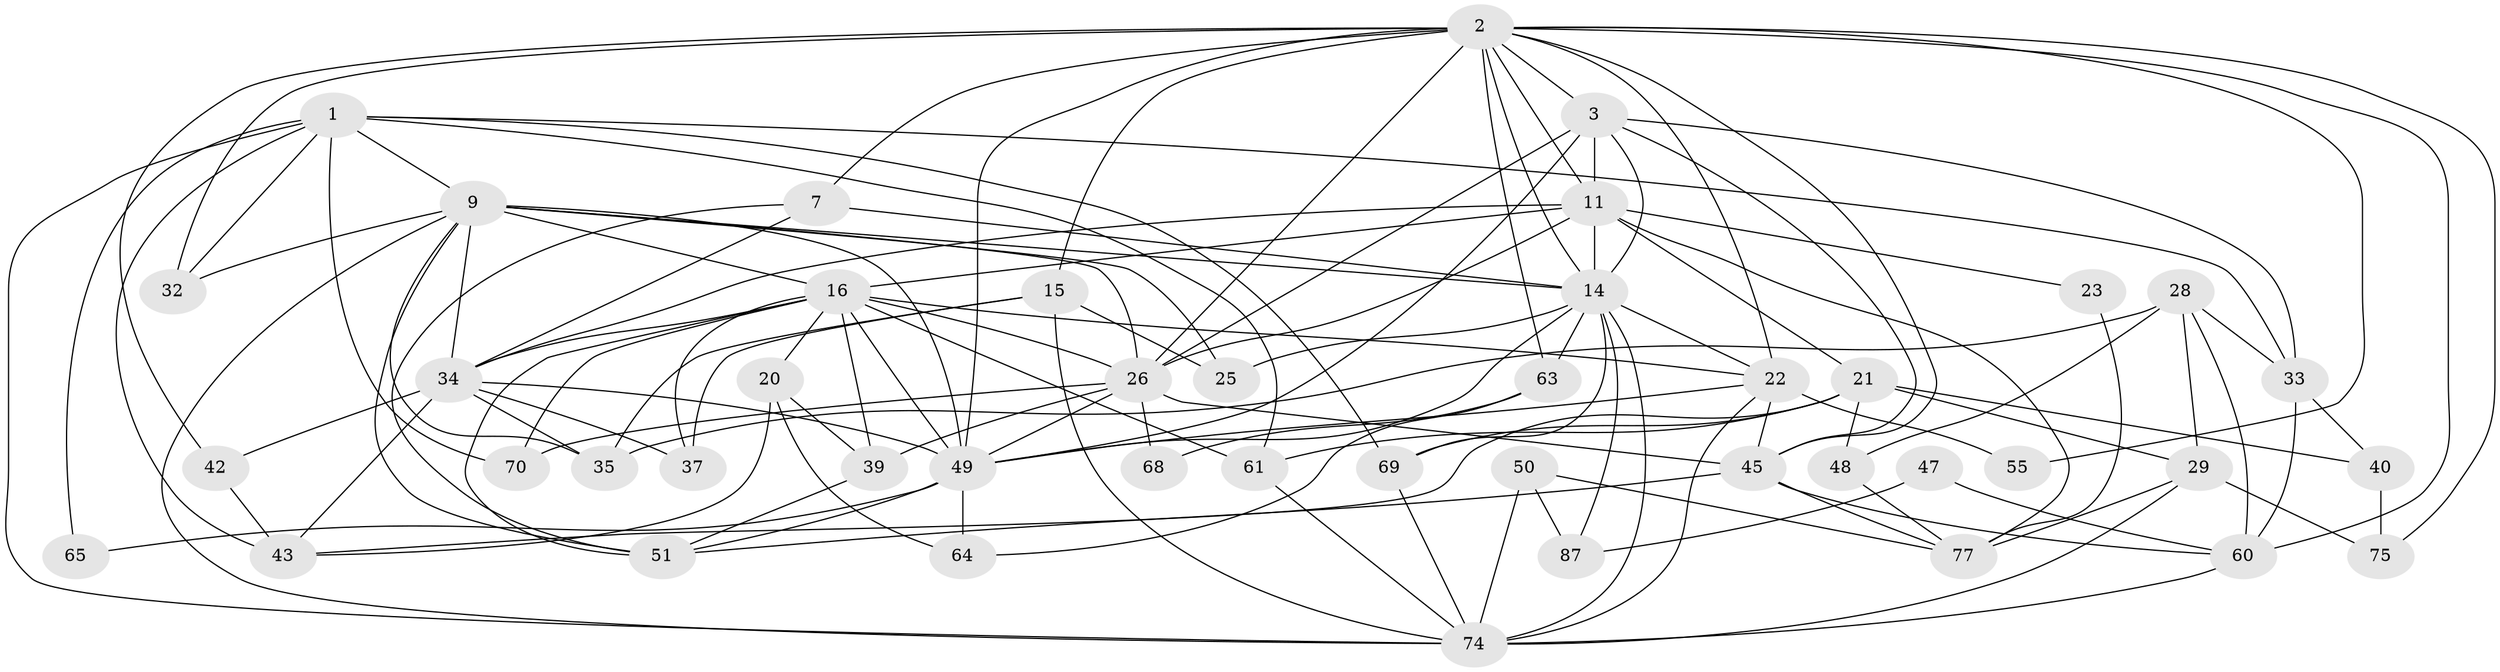 // original degree distribution, {3: 0.3333333333333333, 7: 0.044444444444444446, 5: 0.15555555555555556, 6: 0.1111111111111111, 4: 0.23333333333333334, 2: 0.1111111111111111, 8: 0.011111111111111112}
// Generated by graph-tools (version 1.1) at 2025/15/03/09/25 04:15:17]
// undirected, 45 vertices, 125 edges
graph export_dot {
graph [start="1"]
  node [color=gray90,style=filled];
  1 [super="+4"];
  2 [super="+8+6+52+67"];
  3 [super="+5+56"];
  7;
  9 [super="+12+17"];
  11 [super="+30"];
  14 [super="+24+18"];
  15 [super="+19"];
  16 [super="+83+38+59"];
  20;
  21 [super="+46"];
  22 [super="+76"];
  23;
  25;
  26 [super="+85+53"];
  28 [super="+58"];
  29 [super="+79"];
  32;
  33;
  34 [super="+62+41"];
  35 [super="+36"];
  37;
  39;
  40;
  42;
  43;
  45 [super="+73+66+82"];
  47;
  48;
  49 [super="+54+80+57"];
  50;
  51 [super="+71+84"];
  55;
  60;
  61;
  63;
  64;
  65;
  68;
  69;
  70;
  74 [super="+78"];
  75;
  77;
  87;
  1 -- 70;
  1 -- 61;
  1 -- 32;
  1 -- 65;
  1 -- 33;
  1 -- 69;
  1 -- 9;
  1 -- 74;
  1 -- 43;
  2 -- 55 [weight=2];
  2 -- 63;
  2 -- 49;
  2 -- 26 [weight=2];
  2 -- 75;
  2 -- 22;
  2 -- 42;
  2 -- 11;
  2 -- 15 [weight=2];
  2 -- 45;
  2 -- 14;
  2 -- 3 [weight=2];
  2 -- 32;
  2 -- 7;
  2 -- 60;
  3 -- 26;
  3 -- 45 [weight=2];
  3 -- 33;
  3 -- 49 [weight=2];
  3 -- 11;
  3 -- 14;
  7 -- 14;
  7 -- 34;
  7 -- 51;
  9 -- 34;
  9 -- 32;
  9 -- 49;
  9 -- 16;
  9 -- 25;
  9 -- 51;
  9 -- 14;
  9 -- 35;
  9 -- 26;
  9 -- 74;
  11 -- 77;
  11 -- 34;
  11 -- 16;
  11 -- 23;
  11 -- 21;
  11 -- 14;
  11 -- 26;
  14 -- 69;
  14 -- 49;
  14 -- 22 [weight=2];
  14 -- 87;
  14 -- 25;
  14 -- 63 [weight=3];
  14 -- 74;
  15 -- 25;
  15 -- 37;
  15 -- 35;
  15 -- 74;
  16 -- 70;
  16 -- 34;
  16 -- 49 [weight=2];
  16 -- 22;
  16 -- 39;
  16 -- 26;
  16 -- 61;
  16 -- 51;
  16 -- 20;
  16 -- 37;
  20 -- 64;
  20 -- 39;
  20 -- 43;
  21 -- 43;
  21 -- 40;
  21 -- 48;
  21 -- 61;
  21 -- 29;
  21 -- 69;
  22 -- 45;
  22 -- 49;
  22 -- 55;
  22 -- 74;
  23 -- 77;
  26 -- 45;
  26 -- 68;
  26 -- 70;
  26 -- 39;
  26 -- 49;
  28 -- 60;
  28 -- 29;
  28 -- 35;
  28 -- 48;
  28 -- 33;
  29 -- 75;
  29 -- 77;
  29 -- 74;
  33 -- 60;
  33 -- 40;
  34 -- 49;
  34 -- 43;
  34 -- 35;
  34 -- 37;
  34 -- 42;
  39 -- 51;
  40 -- 75;
  42 -- 43;
  45 -- 77;
  45 -- 60;
  45 -- 51;
  47 -- 60;
  47 -- 87;
  48 -- 77;
  49 -- 65;
  49 -- 64;
  49 -- 51;
  50 -- 77;
  50 -- 87;
  50 -- 74;
  60 -- 74;
  61 -- 74;
  63 -- 64;
  63 -- 68;
  69 -- 74;
}
